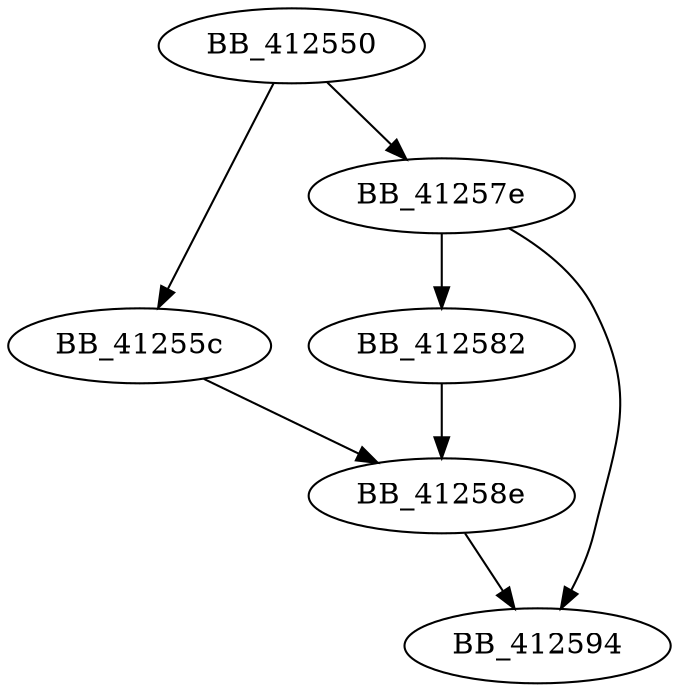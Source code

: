 DiGraph sub_412550{
BB_412550->BB_41255c
BB_412550->BB_41257e
BB_41255c->BB_41258e
BB_41257e->BB_412582
BB_41257e->BB_412594
BB_412582->BB_41258e
BB_41258e->BB_412594
}
